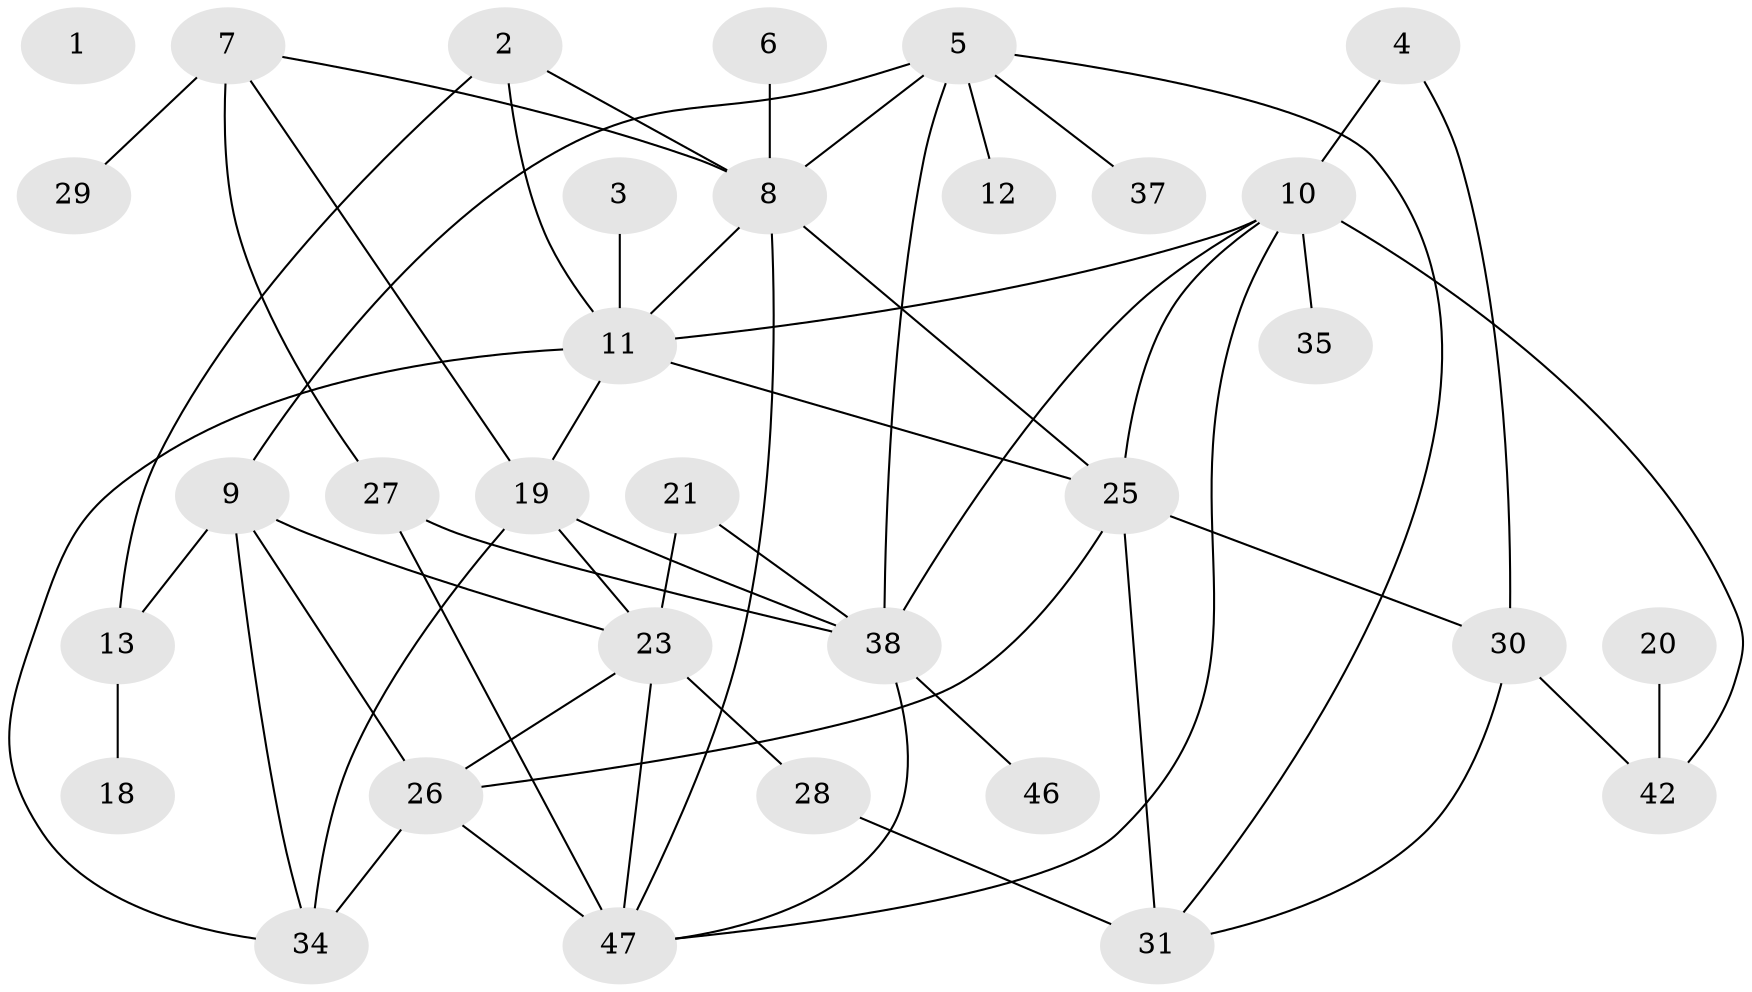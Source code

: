 // Generated by graph-tools (version 1.1) at 2025/23/03/03/25 07:23:25]
// undirected, 32 vertices, 55 edges
graph export_dot {
graph [start="1"]
  node [color=gray90,style=filled];
  1;
  2 [super="+17"];
  3;
  4;
  5 [super="+14"];
  6 [super="+16"];
  7 [super="+15"];
  8 [super="+36"];
  9 [super="+52"];
  10 [super="+39"];
  11 [super="+22"];
  12;
  13;
  18 [super="+48"];
  19;
  20;
  21;
  23 [super="+24"];
  25 [super="+32"];
  26 [super="+40"];
  27 [super="+49"];
  28 [super="+33"];
  29;
  30 [super="+43"];
  31 [super="+44"];
  34 [super="+45"];
  35;
  37 [super="+50"];
  38 [super="+41"];
  42 [super="+53"];
  46;
  47 [super="+51"];
  2 -- 8;
  2 -- 11;
  2 -- 13;
  3 -- 11;
  4 -- 10;
  4 -- 30;
  5 -- 38;
  5 -- 37;
  5 -- 12;
  5 -- 9;
  5 -- 31;
  5 -- 8;
  6 -- 8;
  7 -- 19;
  7 -- 29;
  7 -- 8;
  7 -- 27;
  8 -- 11;
  8 -- 25;
  8 -- 47;
  9 -- 13;
  9 -- 34;
  9 -- 23;
  9 -- 26;
  10 -- 11;
  10 -- 25 [weight=2];
  10 -- 35;
  10 -- 38;
  10 -- 47;
  10 -- 42;
  11 -- 19;
  11 -- 34;
  11 -- 25;
  13 -- 18;
  19 -- 34;
  19 -- 38;
  19 -- 23;
  20 -- 42;
  21 -- 23;
  21 -- 38;
  23 -- 28;
  23 -- 26;
  23 -- 47;
  25 -- 30;
  25 -- 31 [weight=2];
  25 -- 26;
  26 -- 34 [weight=2];
  26 -- 47;
  27 -- 47 [weight=2];
  27 -- 38;
  28 -- 31 [weight=2];
  30 -- 42;
  30 -- 31;
  38 -- 46;
  38 -- 47;
}
